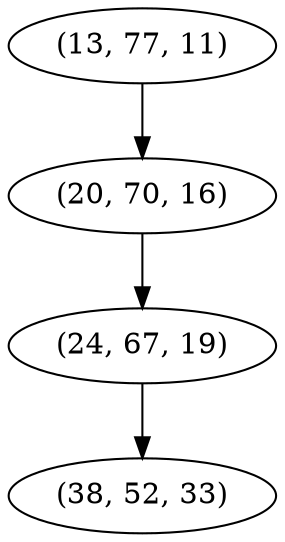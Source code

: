 digraph tree {
    "(13, 77, 11)";
    "(20, 70, 16)";
    "(24, 67, 19)";
    "(38, 52, 33)";
    "(13, 77, 11)" -> "(20, 70, 16)";
    "(20, 70, 16)" -> "(24, 67, 19)";
    "(24, 67, 19)" -> "(38, 52, 33)";
}
